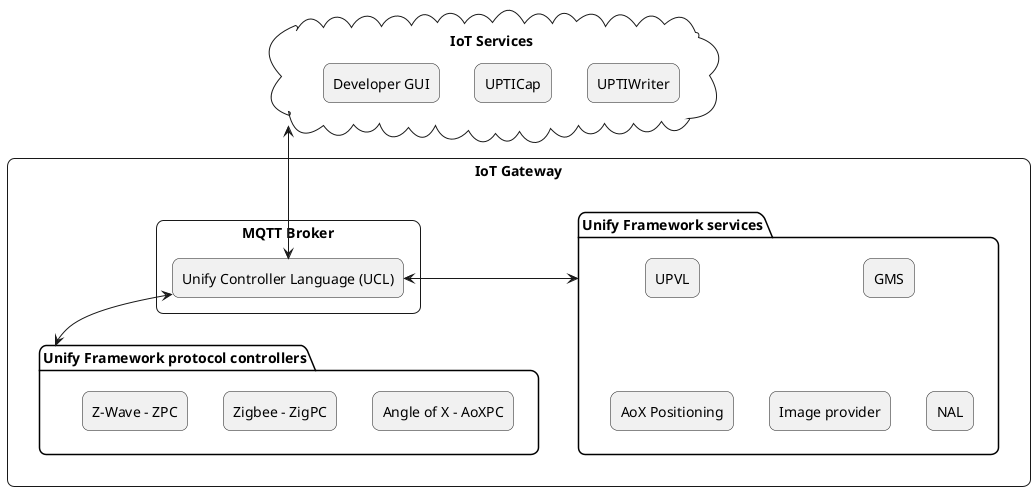 @startuml SDKOverview

skinparam roundCorner 15

top to bottom direction

cloud "IoT Services" as IOTService {
    rectangle "Developer GUI" as DEVGUI
    rectangle "UPTICap" as UPTICAP
    rectangle "UPTIWriter" as UPTIWRITER

    DEVGUI -[hidden]r->UPTICAP
    UPTICAP -[hidden]r->UPTIWRITER 
}

rectangle "IoT Gateway" {

    package "Unify Framework services" as services {
        rectangle "NAL" as NAL
        rectangle "UPVL" as UPVL
        rectangle "Image provider" as IMP
        rectangle "GMS" as GMS
        rectangle "AoX Positioning" as positioning
    }

    rectangle "MQTT Broker" as Broker {
        rectangle "Unify Controller Language (UCL)" as ABLayer
    }

    ABLayer <-> services

    GMS -[hidden]r-> IMP
    IMP -[hidden]r-> NAL
    NAL -[hidden]d-> GMS
    UPVL -[hidden]d-> positioning

    package "Unify Framework protocol controllers" as PCS {
        rectangle "Z-Wave - ZPC" as ZPC
        rectangle "Zigbee - ZigPC" as ZIGPC
        rectangle "Angle of X - AoXPC" as AOX
    }
}

ZPC -[hidden]r-> ZIGPC
ZIGPC -[hidden]r-> AOX

' Relation between Protocol controllers and MQTT abstration layer
ABLayer <-d-> PCS

' IoT Services relation to the rest
IOTService <-d-> ABLayer


@enduml